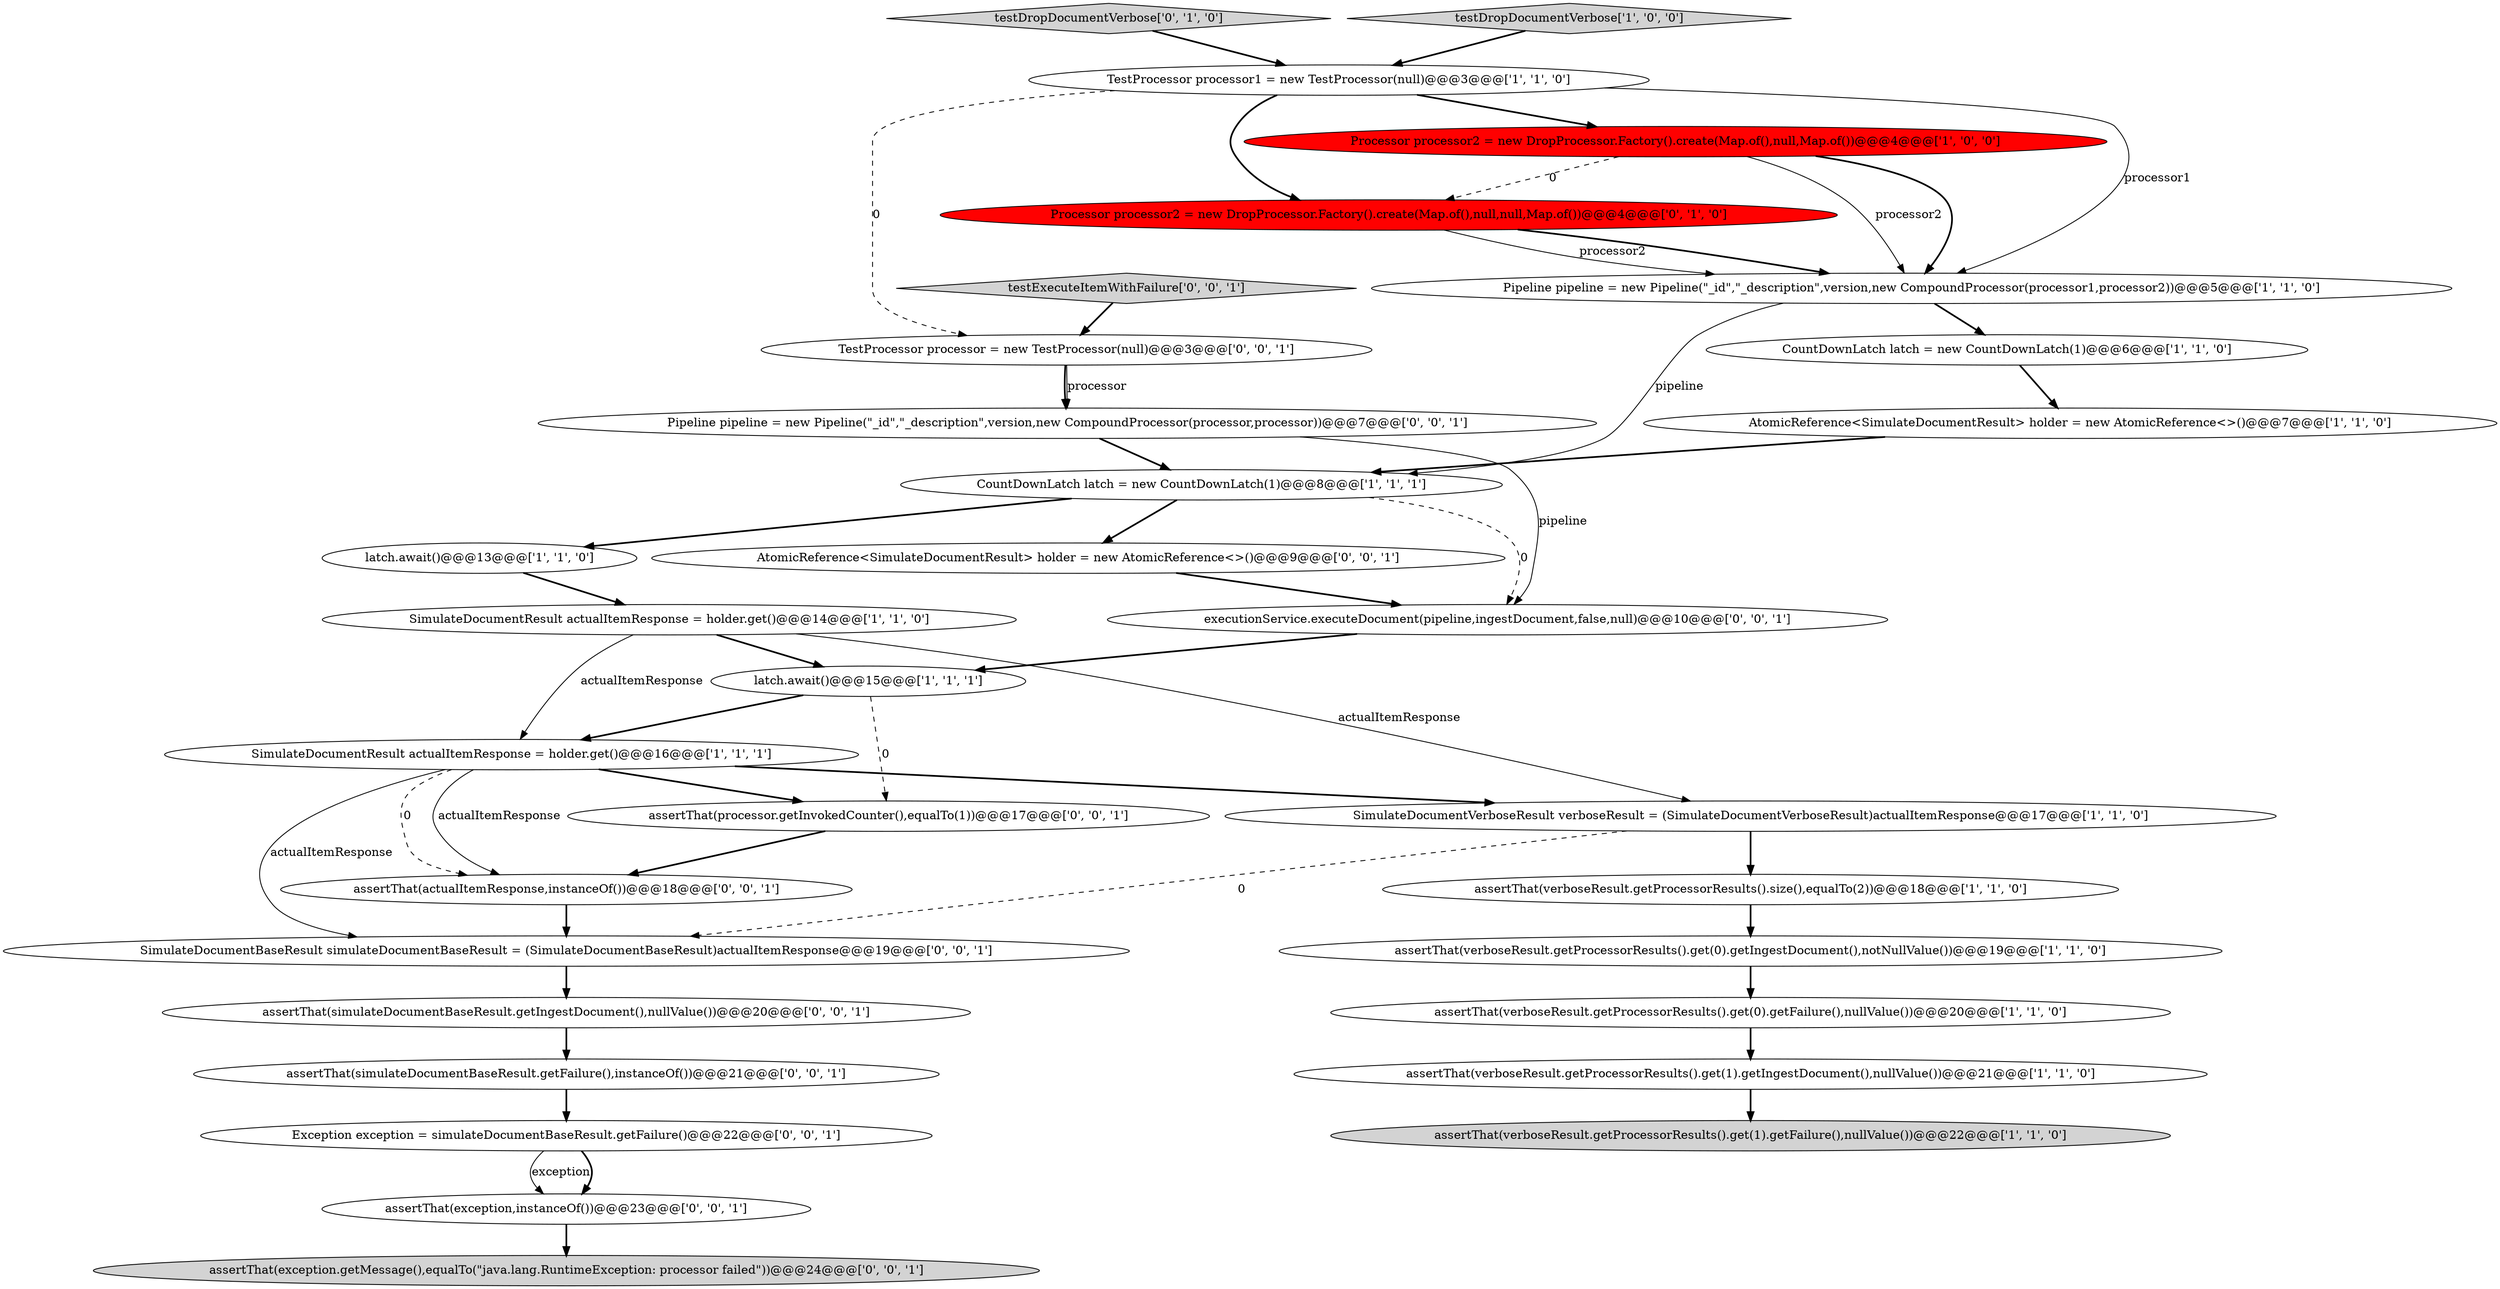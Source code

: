 digraph {
18 [style = filled, label = "testDropDocumentVerbose['0', '1', '0']", fillcolor = lightgray, shape = diamond image = "AAA0AAABBB2BBB"];
25 [style = filled, label = "assertThat(exception.getMessage(),equalTo(\"java.lang.RuntimeException: processor failed\"))@@@24@@@['0', '0', '1']", fillcolor = lightgray, shape = ellipse image = "AAA0AAABBB3BBB"];
2 [style = filled, label = "CountDownLatch latch = new CountDownLatch(1)@@@8@@@['1', '1', '1']", fillcolor = white, shape = ellipse image = "AAA0AAABBB1BBB"];
16 [style = filled, label = "assertThat(verboseResult.getProcessorResults().get(0).getIngestDocument(),notNullValue())@@@19@@@['1', '1', '0']", fillcolor = white, shape = ellipse image = "AAA0AAABBB1BBB"];
20 [style = filled, label = "Pipeline pipeline = new Pipeline(\"_id\",\"_description\",version,new CompoundProcessor(processor,processor))@@@7@@@['0', '0', '1']", fillcolor = white, shape = ellipse image = "AAA0AAABBB3BBB"];
0 [style = filled, label = "testDropDocumentVerbose['1', '0', '0']", fillcolor = lightgray, shape = diamond image = "AAA0AAABBB1BBB"];
29 [style = filled, label = "Exception exception = simulateDocumentBaseResult.getFailure()@@@22@@@['0', '0', '1']", fillcolor = white, shape = ellipse image = "AAA0AAABBB3BBB"];
21 [style = filled, label = "TestProcessor processor = new TestProcessor(null)@@@3@@@['0', '0', '1']", fillcolor = white, shape = ellipse image = "AAA0AAABBB3BBB"];
14 [style = filled, label = "Processor processor2 = new DropProcessor.Factory().create(Map.of(),null,Map.of())@@@4@@@['1', '0', '0']", fillcolor = red, shape = ellipse image = "AAA1AAABBB1BBB"];
4 [style = filled, label = "SimulateDocumentVerboseResult verboseResult = (SimulateDocumentVerboseResult)actualItemResponse@@@17@@@['1', '1', '0']", fillcolor = white, shape = ellipse image = "AAA0AAABBB1BBB"];
11 [style = filled, label = "Pipeline pipeline = new Pipeline(\"_id\",\"_description\",version,new CompoundProcessor(processor1,processor2))@@@5@@@['1', '1', '0']", fillcolor = white, shape = ellipse image = "AAA0AAABBB1BBB"];
31 [style = filled, label = "assertThat(simulateDocumentBaseResult.getFailure(),instanceOf())@@@21@@@['0', '0', '1']", fillcolor = white, shape = ellipse image = "AAA0AAABBB3BBB"];
8 [style = filled, label = "assertThat(verboseResult.getProcessorResults().size(),equalTo(2))@@@18@@@['1', '1', '0']", fillcolor = white, shape = ellipse image = "AAA0AAABBB1BBB"];
23 [style = filled, label = "SimulateDocumentBaseResult simulateDocumentBaseResult = (SimulateDocumentBaseResult)actualItemResponse@@@19@@@['0', '0', '1']", fillcolor = white, shape = ellipse image = "AAA0AAABBB3BBB"];
12 [style = filled, label = "TestProcessor processor1 = new TestProcessor(null)@@@3@@@['1', '1', '0']", fillcolor = white, shape = ellipse image = "AAA0AAABBB1BBB"];
5 [style = filled, label = "latch.await()@@@13@@@['1', '1', '0']", fillcolor = white, shape = ellipse image = "AAA0AAABBB1BBB"];
26 [style = filled, label = "assertThat(simulateDocumentBaseResult.getIngestDocument(),nullValue())@@@20@@@['0', '0', '1']", fillcolor = white, shape = ellipse image = "AAA0AAABBB3BBB"];
7 [style = filled, label = "assertThat(verboseResult.getProcessorResults().get(1).getFailure(),nullValue())@@@22@@@['1', '1', '0']", fillcolor = lightgray, shape = ellipse image = "AAA0AAABBB1BBB"];
13 [style = filled, label = "SimulateDocumentResult actualItemResponse = holder.get()@@@14@@@['1', '1', '0']", fillcolor = white, shape = ellipse image = "AAA0AAABBB1BBB"];
17 [style = filled, label = "Processor processor2 = new DropProcessor.Factory().create(Map.of(),null,null,Map.of())@@@4@@@['0', '1', '0']", fillcolor = red, shape = ellipse image = "AAA1AAABBB2BBB"];
19 [style = filled, label = "assertThat(exception,instanceOf())@@@23@@@['0', '0', '1']", fillcolor = white, shape = ellipse image = "AAA0AAABBB3BBB"];
6 [style = filled, label = "AtomicReference<SimulateDocumentResult> holder = new AtomicReference<>()@@@7@@@['1', '1', '0']", fillcolor = white, shape = ellipse image = "AAA0AAABBB1BBB"];
24 [style = filled, label = "assertThat(actualItemResponse,instanceOf())@@@18@@@['0', '0', '1']", fillcolor = white, shape = ellipse image = "AAA0AAABBB3BBB"];
1 [style = filled, label = "CountDownLatch latch = new CountDownLatch(1)@@@6@@@['1', '1', '0']", fillcolor = white, shape = ellipse image = "AAA0AAABBB1BBB"];
3 [style = filled, label = "assertThat(verboseResult.getProcessorResults().get(1).getIngestDocument(),nullValue())@@@21@@@['1', '1', '0']", fillcolor = white, shape = ellipse image = "AAA0AAABBB1BBB"];
15 [style = filled, label = "SimulateDocumentResult actualItemResponse = holder.get()@@@16@@@['1', '1', '1']", fillcolor = white, shape = ellipse image = "AAA0AAABBB1BBB"];
27 [style = filled, label = "testExecuteItemWithFailure['0', '0', '1']", fillcolor = lightgray, shape = diamond image = "AAA0AAABBB3BBB"];
28 [style = filled, label = "executionService.executeDocument(pipeline,ingestDocument,false,null)@@@10@@@['0', '0', '1']", fillcolor = white, shape = ellipse image = "AAA0AAABBB3BBB"];
30 [style = filled, label = "AtomicReference<SimulateDocumentResult> holder = new AtomicReference<>()@@@9@@@['0', '0', '1']", fillcolor = white, shape = ellipse image = "AAA0AAABBB3BBB"];
10 [style = filled, label = "latch.await()@@@15@@@['1', '1', '1']", fillcolor = white, shape = ellipse image = "AAA0AAABBB1BBB"];
22 [style = filled, label = "assertThat(processor.getInvokedCounter(),equalTo(1))@@@17@@@['0', '0', '1']", fillcolor = white, shape = ellipse image = "AAA0AAABBB3BBB"];
9 [style = filled, label = "assertThat(verboseResult.getProcessorResults().get(0).getFailure(),nullValue())@@@20@@@['1', '1', '0']", fillcolor = white, shape = ellipse image = "AAA0AAABBB1BBB"];
13->10 [style = bold, label=""];
8->16 [style = bold, label=""];
12->11 [style = solid, label="processor1"];
10->15 [style = bold, label=""];
28->10 [style = bold, label=""];
14->11 [style = solid, label="processor2"];
11->1 [style = bold, label=""];
29->19 [style = solid, label="exception"];
13->4 [style = solid, label="actualItemResponse"];
13->15 [style = solid, label="actualItemResponse"];
0->12 [style = bold, label=""];
15->24 [style = dashed, label="0"];
12->17 [style = bold, label=""];
23->26 [style = bold, label=""];
18->12 [style = bold, label=""];
11->2 [style = solid, label="pipeline"];
31->29 [style = bold, label=""];
10->22 [style = dashed, label="0"];
24->23 [style = bold, label=""];
12->21 [style = dashed, label="0"];
19->25 [style = bold, label=""];
15->22 [style = bold, label=""];
20->2 [style = bold, label=""];
6->2 [style = bold, label=""];
20->28 [style = solid, label="pipeline"];
26->31 [style = bold, label=""];
1->6 [style = bold, label=""];
30->28 [style = bold, label=""];
21->20 [style = bold, label=""];
29->19 [style = bold, label=""];
3->7 [style = bold, label=""];
5->13 [style = bold, label=""];
2->28 [style = dashed, label="0"];
15->4 [style = bold, label=""];
12->14 [style = bold, label=""];
15->23 [style = solid, label="actualItemResponse"];
9->3 [style = bold, label=""];
4->8 [style = bold, label=""];
14->17 [style = dashed, label="0"];
22->24 [style = bold, label=""];
2->30 [style = bold, label=""];
17->11 [style = solid, label="processor2"];
27->21 [style = bold, label=""];
14->11 [style = bold, label=""];
4->23 [style = dashed, label="0"];
16->9 [style = bold, label=""];
15->24 [style = solid, label="actualItemResponse"];
21->20 [style = solid, label="processor"];
2->5 [style = bold, label=""];
17->11 [style = bold, label=""];
}
